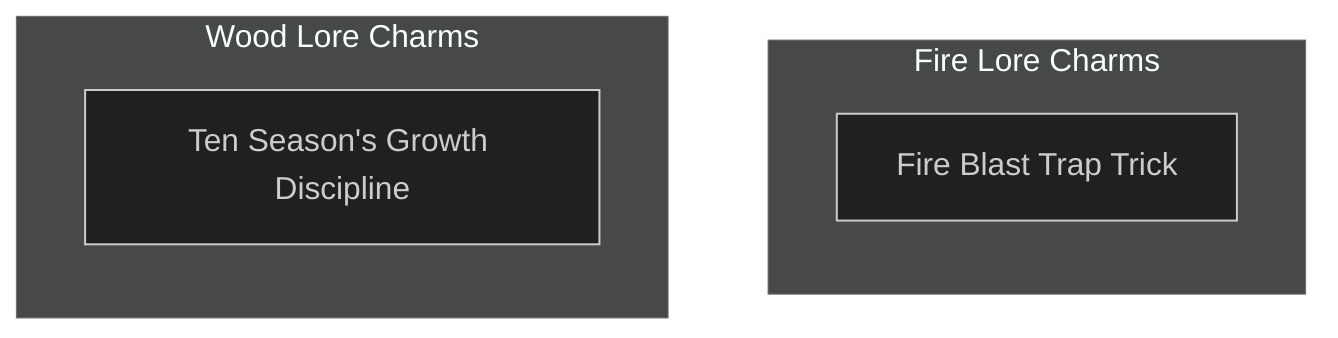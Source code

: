 ---
config:
  theme: dark
---
flowchart TD

    %% described in Storyteller's Companion
    subgraph fire_lore[Fire Lore Charms]
        direction TB

        fire_blast_trap_trick[Fire Blast Trap Trick]
        click fire_blast_trap_trick callback "
        Fire Blast Trap Trick<br>
        <br>
        Cost: 1 mote<br>
        Duration: Until triggered<br>
        Type: Simple<br>
        Minimum Lore: 3<br>
        Minimum Essence: 2<br>
        Prerequisite Charms: None<br>
        <br>
        This peculiar Charm finds use among Dragon-Bloods
        who worry about thieves. It takes a clever hand, though, to
        trap a fire inside a box, jar or bottle so that it can't go out.
        The Dynast must place a bit of fuel inside the container —
        firedust from the far south works best — set it on fire, then
        slap the lid shut and seal it just right. When someone opens
        the container, the captive fire explodes, much larger and
        hotter from anger at being trapped. A typical use for the
        fire trap is to rig it inside a trunk or cupboard so that anyone
        who opens it the wrong way pops open the hidden container
        and set off the trap.<br>
        Like most Charms with long-term effects, the fire trap
        &quot;ties up&quot; the mote of Essence used to set it up. For this
        reason, the Aspects of Fire do not manufacture fire traps by
        the dozen. Creating a fire trap takes just a minute, but the
        trap itself can last indefinitely. The trap lasts even after its
        creator's death, if she never reclaimed its Essence. The fire
        trap's explosion has a three-foot radius. The player rolls
        Dexterity + Lore. As well as causing a flash and loud bang,
        for each success the player rolls, the trap does a number of
        points of lethal damage equal to the Essence of the Exalted
        who set the trap, soaked normally. Obviously, fire traps are
        unsuitable for guarding anything that flame could destroy.<br>
        Cascade Charms:<br>
        • The Fire Blast Trap Trick needs few improvements.
        One possibility is an improved fire trap whose flame fills a
        larger area.
        "

    end

    %% described in Storyteller's Companion
    subgraph wood_lore[Wood Lore Charms]
        direction TB

        ten_seasons_growth_discipline[Ten Season's Growth Discipline]
        click ten_seasons_growth_discipline callback "
            Ten Season's Growth Discipline<br>
            <br>
            Cost: 1 mote per minute of use<br>
            Duration: Instant<br>
            Type: Simple<br>
            Minimum Lore: 2<br>
            Minimum Essence: 2<br>
            Prerequisite Charms: None<br>
            <br>
            By communing with the living spirit of a plant, a
            Dragon-Blooded character can rouse it to grow with impossible,
            supernatural speed. A seed can grow into a flower.
            A seedling can become a sturdy sapling. What's more, the
            character can shape the plant's growth. Although instant
            topiary is an esthetically pleasing application, a character
            can also grow trees so they crack stone walls with their
            roots, produce living ladders from ivy or perform other
            useful tricks.<br>
            To employ this Charm, the character must lightly
            stroke the target plant, softly hum or sing to the spirit
            within it and supply it with water. For every minute and
            mote of Essence expended, the plant experiences up to a
            full year's worth of growth. Thus, growing an annual flower
            from a seed requires only one minute and one mote of
            Essence; growing an oak tree 20 years old from an acorn
            takes 20 minutes and 20 motes of Essence.<br>
            Cascade Charms:<br>
            • With greater Lore or Essence, the character could
            learn to grow and shape trees with greater speed and less
            cost of Essence.<br>
            • A plant might actually animate for a short time to
            work the Dragon-Blooded character's will.<br>
            • A plant could grow supernaturally large. A bower of
            giant flowers aids any courtship; more bizarre options
            include giant gourds or pumpkins as houses or boats.<br>
            • A really powerful Dynast might be able to make a
            tree grow around a captured enemy, trapping him in
            ageless slumber until someone cuts the tree down.
            "

    end